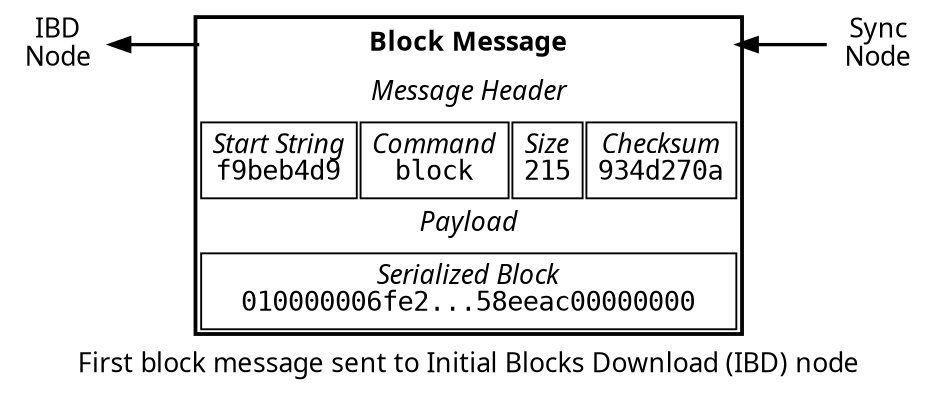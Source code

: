 digraph {
// This file is licensed under the MIT License (MIT) available on
// http://opensource.org/licenses/MIT.

size=6.25;
rankdir=LR
splines = "false";
ranksep = 0.5;
nodesep = 0.1;

edge [ penwidth = 1.75, fontname="Sans" ]
node [ penwidth = 1.75, shape = "box", fontname="Sans"]
graph [ penwidth = 1.75, fontname="Sans" ]

ibd -> block:f1 -> sync [dir="back"];

ibd [ label = "IBD\nNode", shape="none" ];
sync [ label = "Sync\nNode", shape="none" ];

block [ shape="plaintext", label=<
    <table border="2" cellborder="1" cellpadding="5">
      <tr>
        <td colspan="4" port="f1" border="0" cellpadding="4"><b>Block Message</b></td>
      </tr>

      <tr>
        <td colspan="4" border="0"><i>Message Header</i></td>
      </tr>

      <tr>
        <td border="1"><i>Start String</i><br/><font face="courier">f9beb4d9</font></td>
        <td border="1"><i>Command</i><br/><font face="courier">block</font></td>
        <td border="1"><i>Size</i><br/><font face="courier">215</font></td>
        <td border="1"><i>Checksum</i><br/><font face="courier">934d270a</font></td>
      </tr>

      <tr>
        <td colspan="4" border="0"><i>Payload</i></td>
      </tr>

      <tr>
        <td colspan="4" border="1"><i>Serialized Block</i><br/><font face="courier">010000006fe2...58eeac00000000</font></td>
      </tr>

    </table>>];

label = "First block message sent to Initial Blocks Download (IBD) node"
}
